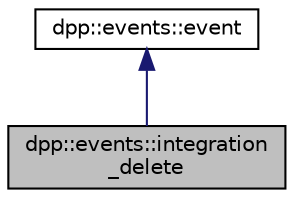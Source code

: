 digraph "dpp::events::integration_delete"
{
 // INTERACTIVE_SVG=YES
 // LATEX_PDF_SIZE
  bgcolor="transparent";
  edge [fontname="Helvetica",fontsize="10",labelfontname="Helvetica",labelfontsize="10"];
  node [fontname="Helvetica",fontsize="10",shape=record];
  Node1 [label="dpp::events::integration\l_delete",height=0.2,width=0.4,color="black", fillcolor="grey75", style="filled", fontcolor="black",tooltip=" "];
  Node2 -> Node1 [dir="back",color="midnightblue",fontsize="10",style="solid",fontname="Helvetica"];
  Node2 [label="dpp::events::event",height=0.2,width=0.4,color="black",URL="$classdpp_1_1events_1_1event.html",tooltip="An event object represents an event handled internally, passed from the websocket e...."];
}
